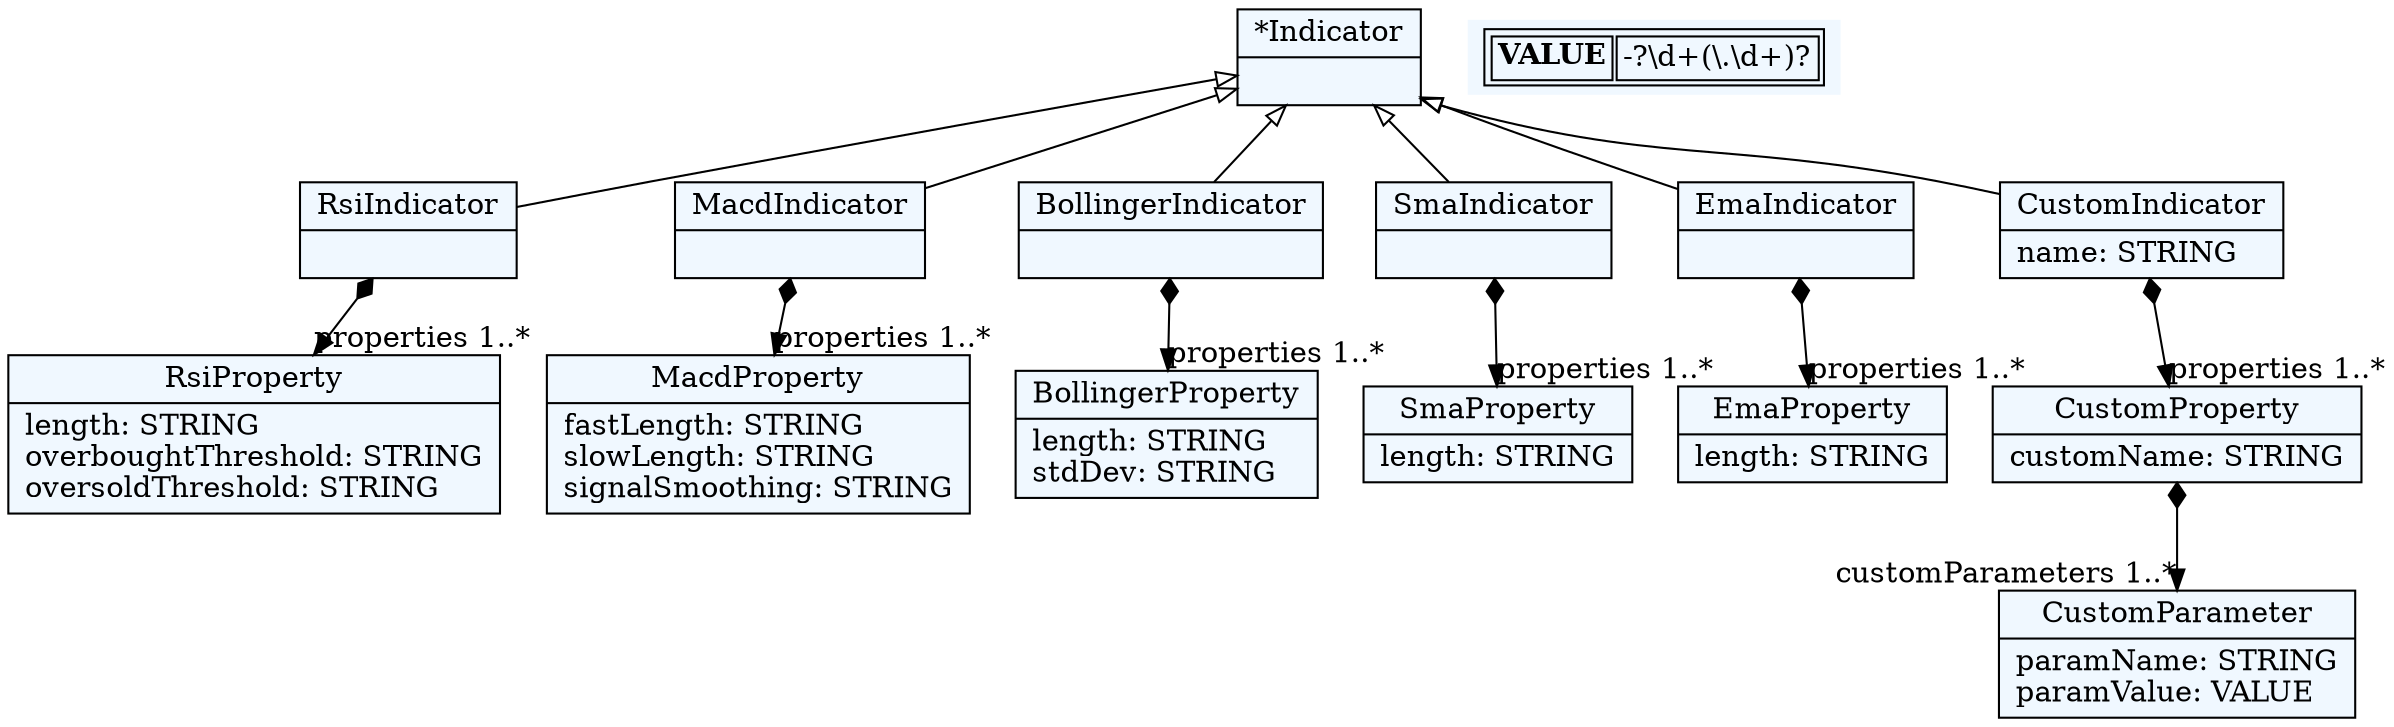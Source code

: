
    digraph textX {
    fontname = "Bitstream Vera Sans"
    fontsize = 8
    node[
        shape=record,
        style=filled,
        fillcolor=aliceblue
    ]
    nodesep = 0.3
    edge[dir=black,arrowtail=empty]


4729365584[ label="{*Indicator|}"]

4729367504[ label="{RsiIndicator|}"]

4729370192[ label="{MacdIndicator|}"]

4729372880[ label="{BollingerIndicator|}"]

4729375568[ label="{SmaIndicator|}"]

4729378256[ label="{EmaIndicator|}"]

4729380944[ label="{CustomIndicator|name: STRING\l}"]

4729383632[ label="{RsiProperty|length: STRING\loverboughtThreshold: STRING\loversoldThreshold: STRING\l}"]

4729386320[ label="{MacdProperty|fastLength: STRING\lslowLength: STRING\lsignalSmoothing: STRING\l}"]

4729389008[ label="{BollingerProperty|length: STRING\lstdDev: STRING\l}"]

4729391696[ label="{SmaProperty|length: STRING\l}"]

4729394384[ label="{EmaProperty|length: STRING\l}"]

4729397072[ label="{CustomProperty|customName: STRING\l}"]

4729399760[ label="{CustomParameter|paramName: STRING\lparamValue: VALUE\l}"]



4729365584 -> 4729367504 [dir=back]
4729365584 -> 4729370192 [dir=back]
4729365584 -> 4729372880 [dir=back]
4729365584 -> 4729375568 [dir=back]
4729365584 -> 4729378256 [dir=back]
4729365584 -> 4729380944 [dir=back]
4729367504 -> 4729383632[arrowtail=diamond, dir=both, headlabel="properties 1..*"]
4729370192 -> 4729386320[arrowtail=diamond, dir=both, headlabel="properties 1..*"]
4729372880 -> 4729389008[arrowtail=diamond, dir=both, headlabel="properties 1..*"]
4729375568 -> 4729391696[arrowtail=diamond, dir=both, headlabel="properties 1..*"]
4729378256 -> 4729394384[arrowtail=diamond, dir=both, headlabel="properties 1..*"]
4729380944 -> 4729397072[arrowtail=diamond, dir=both, headlabel="properties 1..*"]
4729397072 -> 4729399760[arrowtail=diamond, dir=both, headlabel="customParameters 1..*"]
match_rules [ shape=plaintext, label=< <table>
	<tr>
		<td><b>VALUE</b></td><td>-?\d+(\.\d+)?</td>
	</tr>
</table> >]


}
